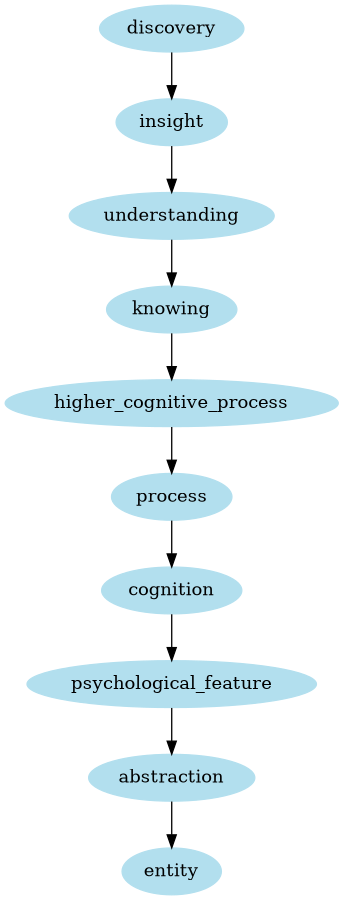 digraph unix {
	node [color=lightblue2 style=filled]
	size="6,6"
	discovery -> insight
	insight -> understanding
	understanding -> knowing
	knowing -> higher_cognitive_process
	higher_cognitive_process -> process
	process -> cognition
	cognition -> psychological_feature
	psychological_feature -> abstraction
	abstraction -> entity
}
